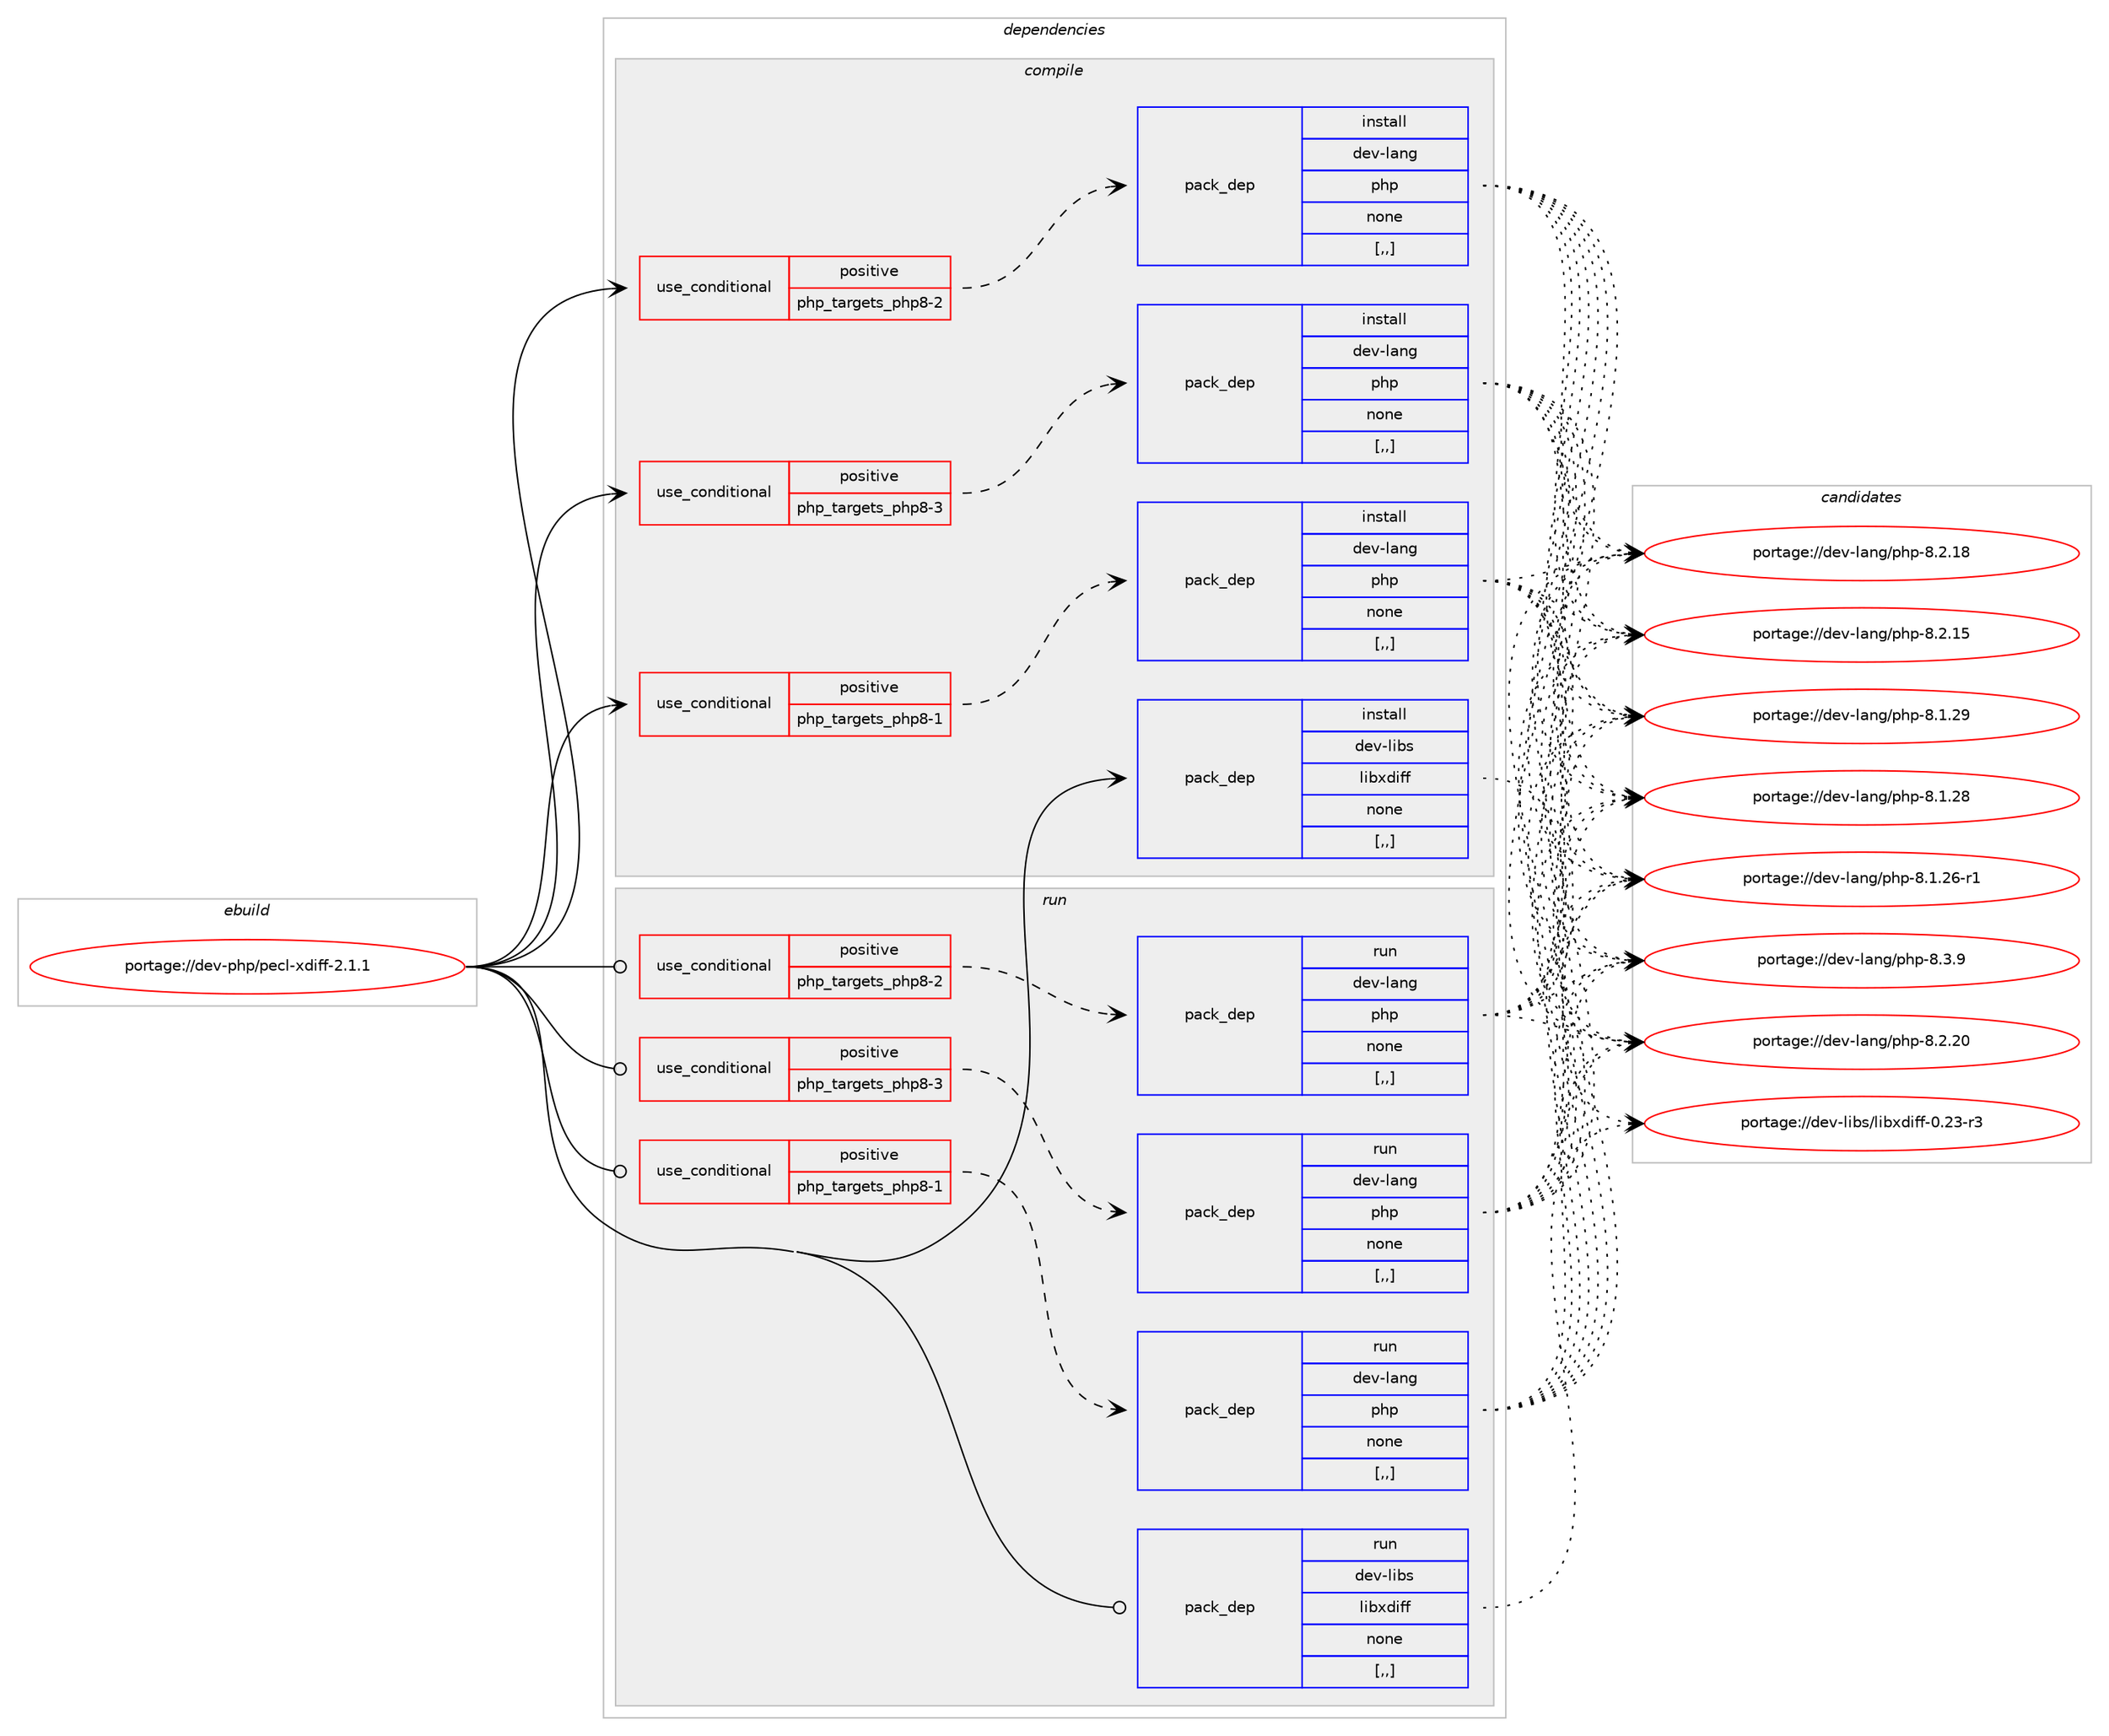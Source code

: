 digraph prolog {

# *************
# Graph options
# *************

newrank=true;
concentrate=true;
compound=true;
graph [rankdir=LR,fontname=Helvetica,fontsize=10,ranksep=1.5];#, ranksep=2.5, nodesep=0.2];
edge  [arrowhead=vee];
node  [fontname=Helvetica,fontsize=10];

# **********
# The ebuild
# **********

subgraph cluster_leftcol {
color=gray;
rank=same;
label=<<i>ebuild</i>>;
id [label="portage://dev-php/pecl-xdiff-2.1.1", color=red, width=4, href="../dev-php/pecl-xdiff-2.1.1.svg"];
}

# ****************
# The dependencies
# ****************

subgraph cluster_midcol {
color=gray;
label=<<i>dependencies</i>>;
subgraph cluster_compile {
fillcolor="#eeeeee";
style=filled;
label=<<i>compile</i>>;
subgraph cond30080 {
dependency139523 [label=<<TABLE BORDER="0" CELLBORDER="1" CELLSPACING="0" CELLPADDING="4"><TR><TD ROWSPAN="3" CELLPADDING="10">use_conditional</TD></TR><TR><TD>positive</TD></TR><TR><TD>php_targets_php8-1</TD></TR></TABLE>>, shape=none, color=red];
subgraph pack108215 {
dependency139524 [label=<<TABLE BORDER="0" CELLBORDER="1" CELLSPACING="0" CELLPADDING="4" WIDTH="220"><TR><TD ROWSPAN="6" CELLPADDING="30">pack_dep</TD></TR><TR><TD WIDTH="110">install</TD></TR><TR><TD>dev-lang</TD></TR><TR><TD>php</TD></TR><TR><TD>none</TD></TR><TR><TD>[,,]</TD></TR></TABLE>>, shape=none, color=blue];
}
dependency139523:e -> dependency139524:w [weight=20,style="dashed",arrowhead="vee"];
}
id:e -> dependency139523:w [weight=20,style="solid",arrowhead="vee"];
subgraph cond30081 {
dependency139525 [label=<<TABLE BORDER="0" CELLBORDER="1" CELLSPACING="0" CELLPADDING="4"><TR><TD ROWSPAN="3" CELLPADDING="10">use_conditional</TD></TR><TR><TD>positive</TD></TR><TR><TD>php_targets_php8-2</TD></TR></TABLE>>, shape=none, color=red];
subgraph pack108216 {
dependency139526 [label=<<TABLE BORDER="0" CELLBORDER="1" CELLSPACING="0" CELLPADDING="4" WIDTH="220"><TR><TD ROWSPAN="6" CELLPADDING="30">pack_dep</TD></TR><TR><TD WIDTH="110">install</TD></TR><TR><TD>dev-lang</TD></TR><TR><TD>php</TD></TR><TR><TD>none</TD></TR><TR><TD>[,,]</TD></TR></TABLE>>, shape=none, color=blue];
}
dependency139525:e -> dependency139526:w [weight=20,style="dashed",arrowhead="vee"];
}
id:e -> dependency139525:w [weight=20,style="solid",arrowhead="vee"];
subgraph cond30082 {
dependency139527 [label=<<TABLE BORDER="0" CELLBORDER="1" CELLSPACING="0" CELLPADDING="4"><TR><TD ROWSPAN="3" CELLPADDING="10">use_conditional</TD></TR><TR><TD>positive</TD></TR><TR><TD>php_targets_php8-3</TD></TR></TABLE>>, shape=none, color=red];
subgraph pack108217 {
dependency139528 [label=<<TABLE BORDER="0" CELLBORDER="1" CELLSPACING="0" CELLPADDING="4" WIDTH="220"><TR><TD ROWSPAN="6" CELLPADDING="30">pack_dep</TD></TR><TR><TD WIDTH="110">install</TD></TR><TR><TD>dev-lang</TD></TR><TR><TD>php</TD></TR><TR><TD>none</TD></TR><TR><TD>[,,]</TD></TR></TABLE>>, shape=none, color=blue];
}
dependency139527:e -> dependency139528:w [weight=20,style="dashed",arrowhead="vee"];
}
id:e -> dependency139527:w [weight=20,style="solid",arrowhead="vee"];
subgraph pack108218 {
dependency139529 [label=<<TABLE BORDER="0" CELLBORDER="1" CELLSPACING="0" CELLPADDING="4" WIDTH="220"><TR><TD ROWSPAN="6" CELLPADDING="30">pack_dep</TD></TR><TR><TD WIDTH="110">install</TD></TR><TR><TD>dev-libs</TD></TR><TR><TD>libxdiff</TD></TR><TR><TD>none</TD></TR><TR><TD>[,,]</TD></TR></TABLE>>, shape=none, color=blue];
}
id:e -> dependency139529:w [weight=20,style="solid",arrowhead="vee"];
}
subgraph cluster_compileandrun {
fillcolor="#eeeeee";
style=filled;
label=<<i>compile and run</i>>;
}
subgraph cluster_run {
fillcolor="#eeeeee";
style=filled;
label=<<i>run</i>>;
subgraph cond30083 {
dependency139530 [label=<<TABLE BORDER="0" CELLBORDER="1" CELLSPACING="0" CELLPADDING="4"><TR><TD ROWSPAN="3" CELLPADDING="10">use_conditional</TD></TR><TR><TD>positive</TD></TR><TR><TD>php_targets_php8-1</TD></TR></TABLE>>, shape=none, color=red];
subgraph pack108219 {
dependency139531 [label=<<TABLE BORDER="0" CELLBORDER="1" CELLSPACING="0" CELLPADDING="4" WIDTH="220"><TR><TD ROWSPAN="6" CELLPADDING="30">pack_dep</TD></TR><TR><TD WIDTH="110">run</TD></TR><TR><TD>dev-lang</TD></TR><TR><TD>php</TD></TR><TR><TD>none</TD></TR><TR><TD>[,,]</TD></TR></TABLE>>, shape=none, color=blue];
}
dependency139530:e -> dependency139531:w [weight=20,style="dashed",arrowhead="vee"];
}
id:e -> dependency139530:w [weight=20,style="solid",arrowhead="odot"];
subgraph cond30084 {
dependency139532 [label=<<TABLE BORDER="0" CELLBORDER="1" CELLSPACING="0" CELLPADDING="4"><TR><TD ROWSPAN="3" CELLPADDING="10">use_conditional</TD></TR><TR><TD>positive</TD></TR><TR><TD>php_targets_php8-2</TD></TR></TABLE>>, shape=none, color=red];
subgraph pack108220 {
dependency139533 [label=<<TABLE BORDER="0" CELLBORDER="1" CELLSPACING="0" CELLPADDING="4" WIDTH="220"><TR><TD ROWSPAN="6" CELLPADDING="30">pack_dep</TD></TR><TR><TD WIDTH="110">run</TD></TR><TR><TD>dev-lang</TD></TR><TR><TD>php</TD></TR><TR><TD>none</TD></TR><TR><TD>[,,]</TD></TR></TABLE>>, shape=none, color=blue];
}
dependency139532:e -> dependency139533:w [weight=20,style="dashed",arrowhead="vee"];
}
id:e -> dependency139532:w [weight=20,style="solid",arrowhead="odot"];
subgraph cond30085 {
dependency139534 [label=<<TABLE BORDER="0" CELLBORDER="1" CELLSPACING="0" CELLPADDING="4"><TR><TD ROWSPAN="3" CELLPADDING="10">use_conditional</TD></TR><TR><TD>positive</TD></TR><TR><TD>php_targets_php8-3</TD></TR></TABLE>>, shape=none, color=red];
subgraph pack108221 {
dependency139535 [label=<<TABLE BORDER="0" CELLBORDER="1" CELLSPACING="0" CELLPADDING="4" WIDTH="220"><TR><TD ROWSPAN="6" CELLPADDING="30">pack_dep</TD></TR><TR><TD WIDTH="110">run</TD></TR><TR><TD>dev-lang</TD></TR><TR><TD>php</TD></TR><TR><TD>none</TD></TR><TR><TD>[,,]</TD></TR></TABLE>>, shape=none, color=blue];
}
dependency139534:e -> dependency139535:w [weight=20,style="dashed",arrowhead="vee"];
}
id:e -> dependency139534:w [weight=20,style="solid",arrowhead="odot"];
subgraph pack108222 {
dependency139536 [label=<<TABLE BORDER="0" CELLBORDER="1" CELLSPACING="0" CELLPADDING="4" WIDTH="220"><TR><TD ROWSPAN="6" CELLPADDING="30">pack_dep</TD></TR><TR><TD WIDTH="110">run</TD></TR><TR><TD>dev-libs</TD></TR><TR><TD>libxdiff</TD></TR><TR><TD>none</TD></TR><TR><TD>[,,]</TD></TR></TABLE>>, shape=none, color=blue];
}
id:e -> dependency139536:w [weight=20,style="solid",arrowhead="odot"];
}
}

# **************
# The candidates
# **************

subgraph cluster_choices {
rank=same;
color=gray;
label=<<i>candidates</i>>;

subgraph choice108215 {
color=black;
nodesep=1;
choice100101118451089711010347112104112455646514657 [label="portage://dev-lang/php-8.3.9", color=red, width=4,href="../dev-lang/php-8.3.9.svg"];
choice10010111845108971101034711210411245564650465048 [label="portage://dev-lang/php-8.2.20", color=red, width=4,href="../dev-lang/php-8.2.20.svg"];
choice10010111845108971101034711210411245564650464956 [label="portage://dev-lang/php-8.2.18", color=red, width=4,href="../dev-lang/php-8.2.18.svg"];
choice10010111845108971101034711210411245564650464953 [label="portage://dev-lang/php-8.2.15", color=red, width=4,href="../dev-lang/php-8.2.15.svg"];
choice10010111845108971101034711210411245564649465057 [label="portage://dev-lang/php-8.1.29", color=red, width=4,href="../dev-lang/php-8.1.29.svg"];
choice10010111845108971101034711210411245564649465056 [label="portage://dev-lang/php-8.1.28", color=red, width=4,href="../dev-lang/php-8.1.28.svg"];
choice100101118451089711010347112104112455646494650544511449 [label="portage://dev-lang/php-8.1.26-r1", color=red, width=4,href="../dev-lang/php-8.1.26-r1.svg"];
dependency139524:e -> choice100101118451089711010347112104112455646514657:w [style=dotted,weight="100"];
dependency139524:e -> choice10010111845108971101034711210411245564650465048:w [style=dotted,weight="100"];
dependency139524:e -> choice10010111845108971101034711210411245564650464956:w [style=dotted,weight="100"];
dependency139524:e -> choice10010111845108971101034711210411245564650464953:w [style=dotted,weight="100"];
dependency139524:e -> choice10010111845108971101034711210411245564649465057:w [style=dotted,weight="100"];
dependency139524:e -> choice10010111845108971101034711210411245564649465056:w [style=dotted,weight="100"];
dependency139524:e -> choice100101118451089711010347112104112455646494650544511449:w [style=dotted,weight="100"];
}
subgraph choice108216 {
color=black;
nodesep=1;
choice100101118451089711010347112104112455646514657 [label="portage://dev-lang/php-8.3.9", color=red, width=4,href="../dev-lang/php-8.3.9.svg"];
choice10010111845108971101034711210411245564650465048 [label="portage://dev-lang/php-8.2.20", color=red, width=4,href="../dev-lang/php-8.2.20.svg"];
choice10010111845108971101034711210411245564650464956 [label="portage://dev-lang/php-8.2.18", color=red, width=4,href="../dev-lang/php-8.2.18.svg"];
choice10010111845108971101034711210411245564650464953 [label="portage://dev-lang/php-8.2.15", color=red, width=4,href="../dev-lang/php-8.2.15.svg"];
choice10010111845108971101034711210411245564649465057 [label="portage://dev-lang/php-8.1.29", color=red, width=4,href="../dev-lang/php-8.1.29.svg"];
choice10010111845108971101034711210411245564649465056 [label="portage://dev-lang/php-8.1.28", color=red, width=4,href="../dev-lang/php-8.1.28.svg"];
choice100101118451089711010347112104112455646494650544511449 [label="portage://dev-lang/php-8.1.26-r1", color=red, width=4,href="../dev-lang/php-8.1.26-r1.svg"];
dependency139526:e -> choice100101118451089711010347112104112455646514657:w [style=dotted,weight="100"];
dependency139526:e -> choice10010111845108971101034711210411245564650465048:w [style=dotted,weight="100"];
dependency139526:e -> choice10010111845108971101034711210411245564650464956:w [style=dotted,weight="100"];
dependency139526:e -> choice10010111845108971101034711210411245564650464953:w [style=dotted,weight="100"];
dependency139526:e -> choice10010111845108971101034711210411245564649465057:w [style=dotted,weight="100"];
dependency139526:e -> choice10010111845108971101034711210411245564649465056:w [style=dotted,weight="100"];
dependency139526:e -> choice100101118451089711010347112104112455646494650544511449:w [style=dotted,weight="100"];
}
subgraph choice108217 {
color=black;
nodesep=1;
choice100101118451089711010347112104112455646514657 [label="portage://dev-lang/php-8.3.9", color=red, width=4,href="../dev-lang/php-8.3.9.svg"];
choice10010111845108971101034711210411245564650465048 [label="portage://dev-lang/php-8.2.20", color=red, width=4,href="../dev-lang/php-8.2.20.svg"];
choice10010111845108971101034711210411245564650464956 [label="portage://dev-lang/php-8.2.18", color=red, width=4,href="../dev-lang/php-8.2.18.svg"];
choice10010111845108971101034711210411245564650464953 [label="portage://dev-lang/php-8.2.15", color=red, width=4,href="../dev-lang/php-8.2.15.svg"];
choice10010111845108971101034711210411245564649465057 [label="portage://dev-lang/php-8.1.29", color=red, width=4,href="../dev-lang/php-8.1.29.svg"];
choice10010111845108971101034711210411245564649465056 [label="portage://dev-lang/php-8.1.28", color=red, width=4,href="../dev-lang/php-8.1.28.svg"];
choice100101118451089711010347112104112455646494650544511449 [label="portage://dev-lang/php-8.1.26-r1", color=red, width=4,href="../dev-lang/php-8.1.26-r1.svg"];
dependency139528:e -> choice100101118451089711010347112104112455646514657:w [style=dotted,weight="100"];
dependency139528:e -> choice10010111845108971101034711210411245564650465048:w [style=dotted,weight="100"];
dependency139528:e -> choice10010111845108971101034711210411245564650464956:w [style=dotted,weight="100"];
dependency139528:e -> choice10010111845108971101034711210411245564650464953:w [style=dotted,weight="100"];
dependency139528:e -> choice10010111845108971101034711210411245564649465057:w [style=dotted,weight="100"];
dependency139528:e -> choice10010111845108971101034711210411245564649465056:w [style=dotted,weight="100"];
dependency139528:e -> choice100101118451089711010347112104112455646494650544511449:w [style=dotted,weight="100"];
}
subgraph choice108218 {
color=black;
nodesep=1;
choice1001011184510810598115471081059812010010510210245484650514511451 [label="portage://dev-libs/libxdiff-0.23-r3", color=red, width=4,href="../dev-libs/libxdiff-0.23-r3.svg"];
dependency139529:e -> choice1001011184510810598115471081059812010010510210245484650514511451:w [style=dotted,weight="100"];
}
subgraph choice108219 {
color=black;
nodesep=1;
choice100101118451089711010347112104112455646514657 [label="portage://dev-lang/php-8.3.9", color=red, width=4,href="../dev-lang/php-8.3.9.svg"];
choice10010111845108971101034711210411245564650465048 [label="portage://dev-lang/php-8.2.20", color=red, width=4,href="../dev-lang/php-8.2.20.svg"];
choice10010111845108971101034711210411245564650464956 [label="portage://dev-lang/php-8.2.18", color=red, width=4,href="../dev-lang/php-8.2.18.svg"];
choice10010111845108971101034711210411245564650464953 [label="portage://dev-lang/php-8.2.15", color=red, width=4,href="../dev-lang/php-8.2.15.svg"];
choice10010111845108971101034711210411245564649465057 [label="portage://dev-lang/php-8.1.29", color=red, width=4,href="../dev-lang/php-8.1.29.svg"];
choice10010111845108971101034711210411245564649465056 [label="portage://dev-lang/php-8.1.28", color=red, width=4,href="../dev-lang/php-8.1.28.svg"];
choice100101118451089711010347112104112455646494650544511449 [label="portage://dev-lang/php-8.1.26-r1", color=red, width=4,href="../dev-lang/php-8.1.26-r1.svg"];
dependency139531:e -> choice100101118451089711010347112104112455646514657:w [style=dotted,weight="100"];
dependency139531:e -> choice10010111845108971101034711210411245564650465048:w [style=dotted,weight="100"];
dependency139531:e -> choice10010111845108971101034711210411245564650464956:w [style=dotted,weight="100"];
dependency139531:e -> choice10010111845108971101034711210411245564650464953:w [style=dotted,weight="100"];
dependency139531:e -> choice10010111845108971101034711210411245564649465057:w [style=dotted,weight="100"];
dependency139531:e -> choice10010111845108971101034711210411245564649465056:w [style=dotted,weight="100"];
dependency139531:e -> choice100101118451089711010347112104112455646494650544511449:w [style=dotted,weight="100"];
}
subgraph choice108220 {
color=black;
nodesep=1;
choice100101118451089711010347112104112455646514657 [label="portage://dev-lang/php-8.3.9", color=red, width=4,href="../dev-lang/php-8.3.9.svg"];
choice10010111845108971101034711210411245564650465048 [label="portage://dev-lang/php-8.2.20", color=red, width=4,href="../dev-lang/php-8.2.20.svg"];
choice10010111845108971101034711210411245564650464956 [label="portage://dev-lang/php-8.2.18", color=red, width=4,href="../dev-lang/php-8.2.18.svg"];
choice10010111845108971101034711210411245564650464953 [label="portage://dev-lang/php-8.2.15", color=red, width=4,href="../dev-lang/php-8.2.15.svg"];
choice10010111845108971101034711210411245564649465057 [label="portage://dev-lang/php-8.1.29", color=red, width=4,href="../dev-lang/php-8.1.29.svg"];
choice10010111845108971101034711210411245564649465056 [label="portage://dev-lang/php-8.1.28", color=red, width=4,href="../dev-lang/php-8.1.28.svg"];
choice100101118451089711010347112104112455646494650544511449 [label="portage://dev-lang/php-8.1.26-r1", color=red, width=4,href="../dev-lang/php-8.1.26-r1.svg"];
dependency139533:e -> choice100101118451089711010347112104112455646514657:w [style=dotted,weight="100"];
dependency139533:e -> choice10010111845108971101034711210411245564650465048:w [style=dotted,weight="100"];
dependency139533:e -> choice10010111845108971101034711210411245564650464956:w [style=dotted,weight="100"];
dependency139533:e -> choice10010111845108971101034711210411245564650464953:w [style=dotted,weight="100"];
dependency139533:e -> choice10010111845108971101034711210411245564649465057:w [style=dotted,weight="100"];
dependency139533:e -> choice10010111845108971101034711210411245564649465056:w [style=dotted,weight="100"];
dependency139533:e -> choice100101118451089711010347112104112455646494650544511449:w [style=dotted,weight="100"];
}
subgraph choice108221 {
color=black;
nodesep=1;
choice100101118451089711010347112104112455646514657 [label="portage://dev-lang/php-8.3.9", color=red, width=4,href="../dev-lang/php-8.3.9.svg"];
choice10010111845108971101034711210411245564650465048 [label="portage://dev-lang/php-8.2.20", color=red, width=4,href="../dev-lang/php-8.2.20.svg"];
choice10010111845108971101034711210411245564650464956 [label="portage://dev-lang/php-8.2.18", color=red, width=4,href="../dev-lang/php-8.2.18.svg"];
choice10010111845108971101034711210411245564650464953 [label="portage://dev-lang/php-8.2.15", color=red, width=4,href="../dev-lang/php-8.2.15.svg"];
choice10010111845108971101034711210411245564649465057 [label="portage://dev-lang/php-8.1.29", color=red, width=4,href="../dev-lang/php-8.1.29.svg"];
choice10010111845108971101034711210411245564649465056 [label="portage://dev-lang/php-8.1.28", color=red, width=4,href="../dev-lang/php-8.1.28.svg"];
choice100101118451089711010347112104112455646494650544511449 [label="portage://dev-lang/php-8.1.26-r1", color=red, width=4,href="../dev-lang/php-8.1.26-r1.svg"];
dependency139535:e -> choice100101118451089711010347112104112455646514657:w [style=dotted,weight="100"];
dependency139535:e -> choice10010111845108971101034711210411245564650465048:w [style=dotted,weight="100"];
dependency139535:e -> choice10010111845108971101034711210411245564650464956:w [style=dotted,weight="100"];
dependency139535:e -> choice10010111845108971101034711210411245564650464953:w [style=dotted,weight="100"];
dependency139535:e -> choice10010111845108971101034711210411245564649465057:w [style=dotted,weight="100"];
dependency139535:e -> choice10010111845108971101034711210411245564649465056:w [style=dotted,weight="100"];
dependency139535:e -> choice100101118451089711010347112104112455646494650544511449:w [style=dotted,weight="100"];
}
subgraph choice108222 {
color=black;
nodesep=1;
choice1001011184510810598115471081059812010010510210245484650514511451 [label="portage://dev-libs/libxdiff-0.23-r3", color=red, width=4,href="../dev-libs/libxdiff-0.23-r3.svg"];
dependency139536:e -> choice1001011184510810598115471081059812010010510210245484650514511451:w [style=dotted,weight="100"];
}
}

}
